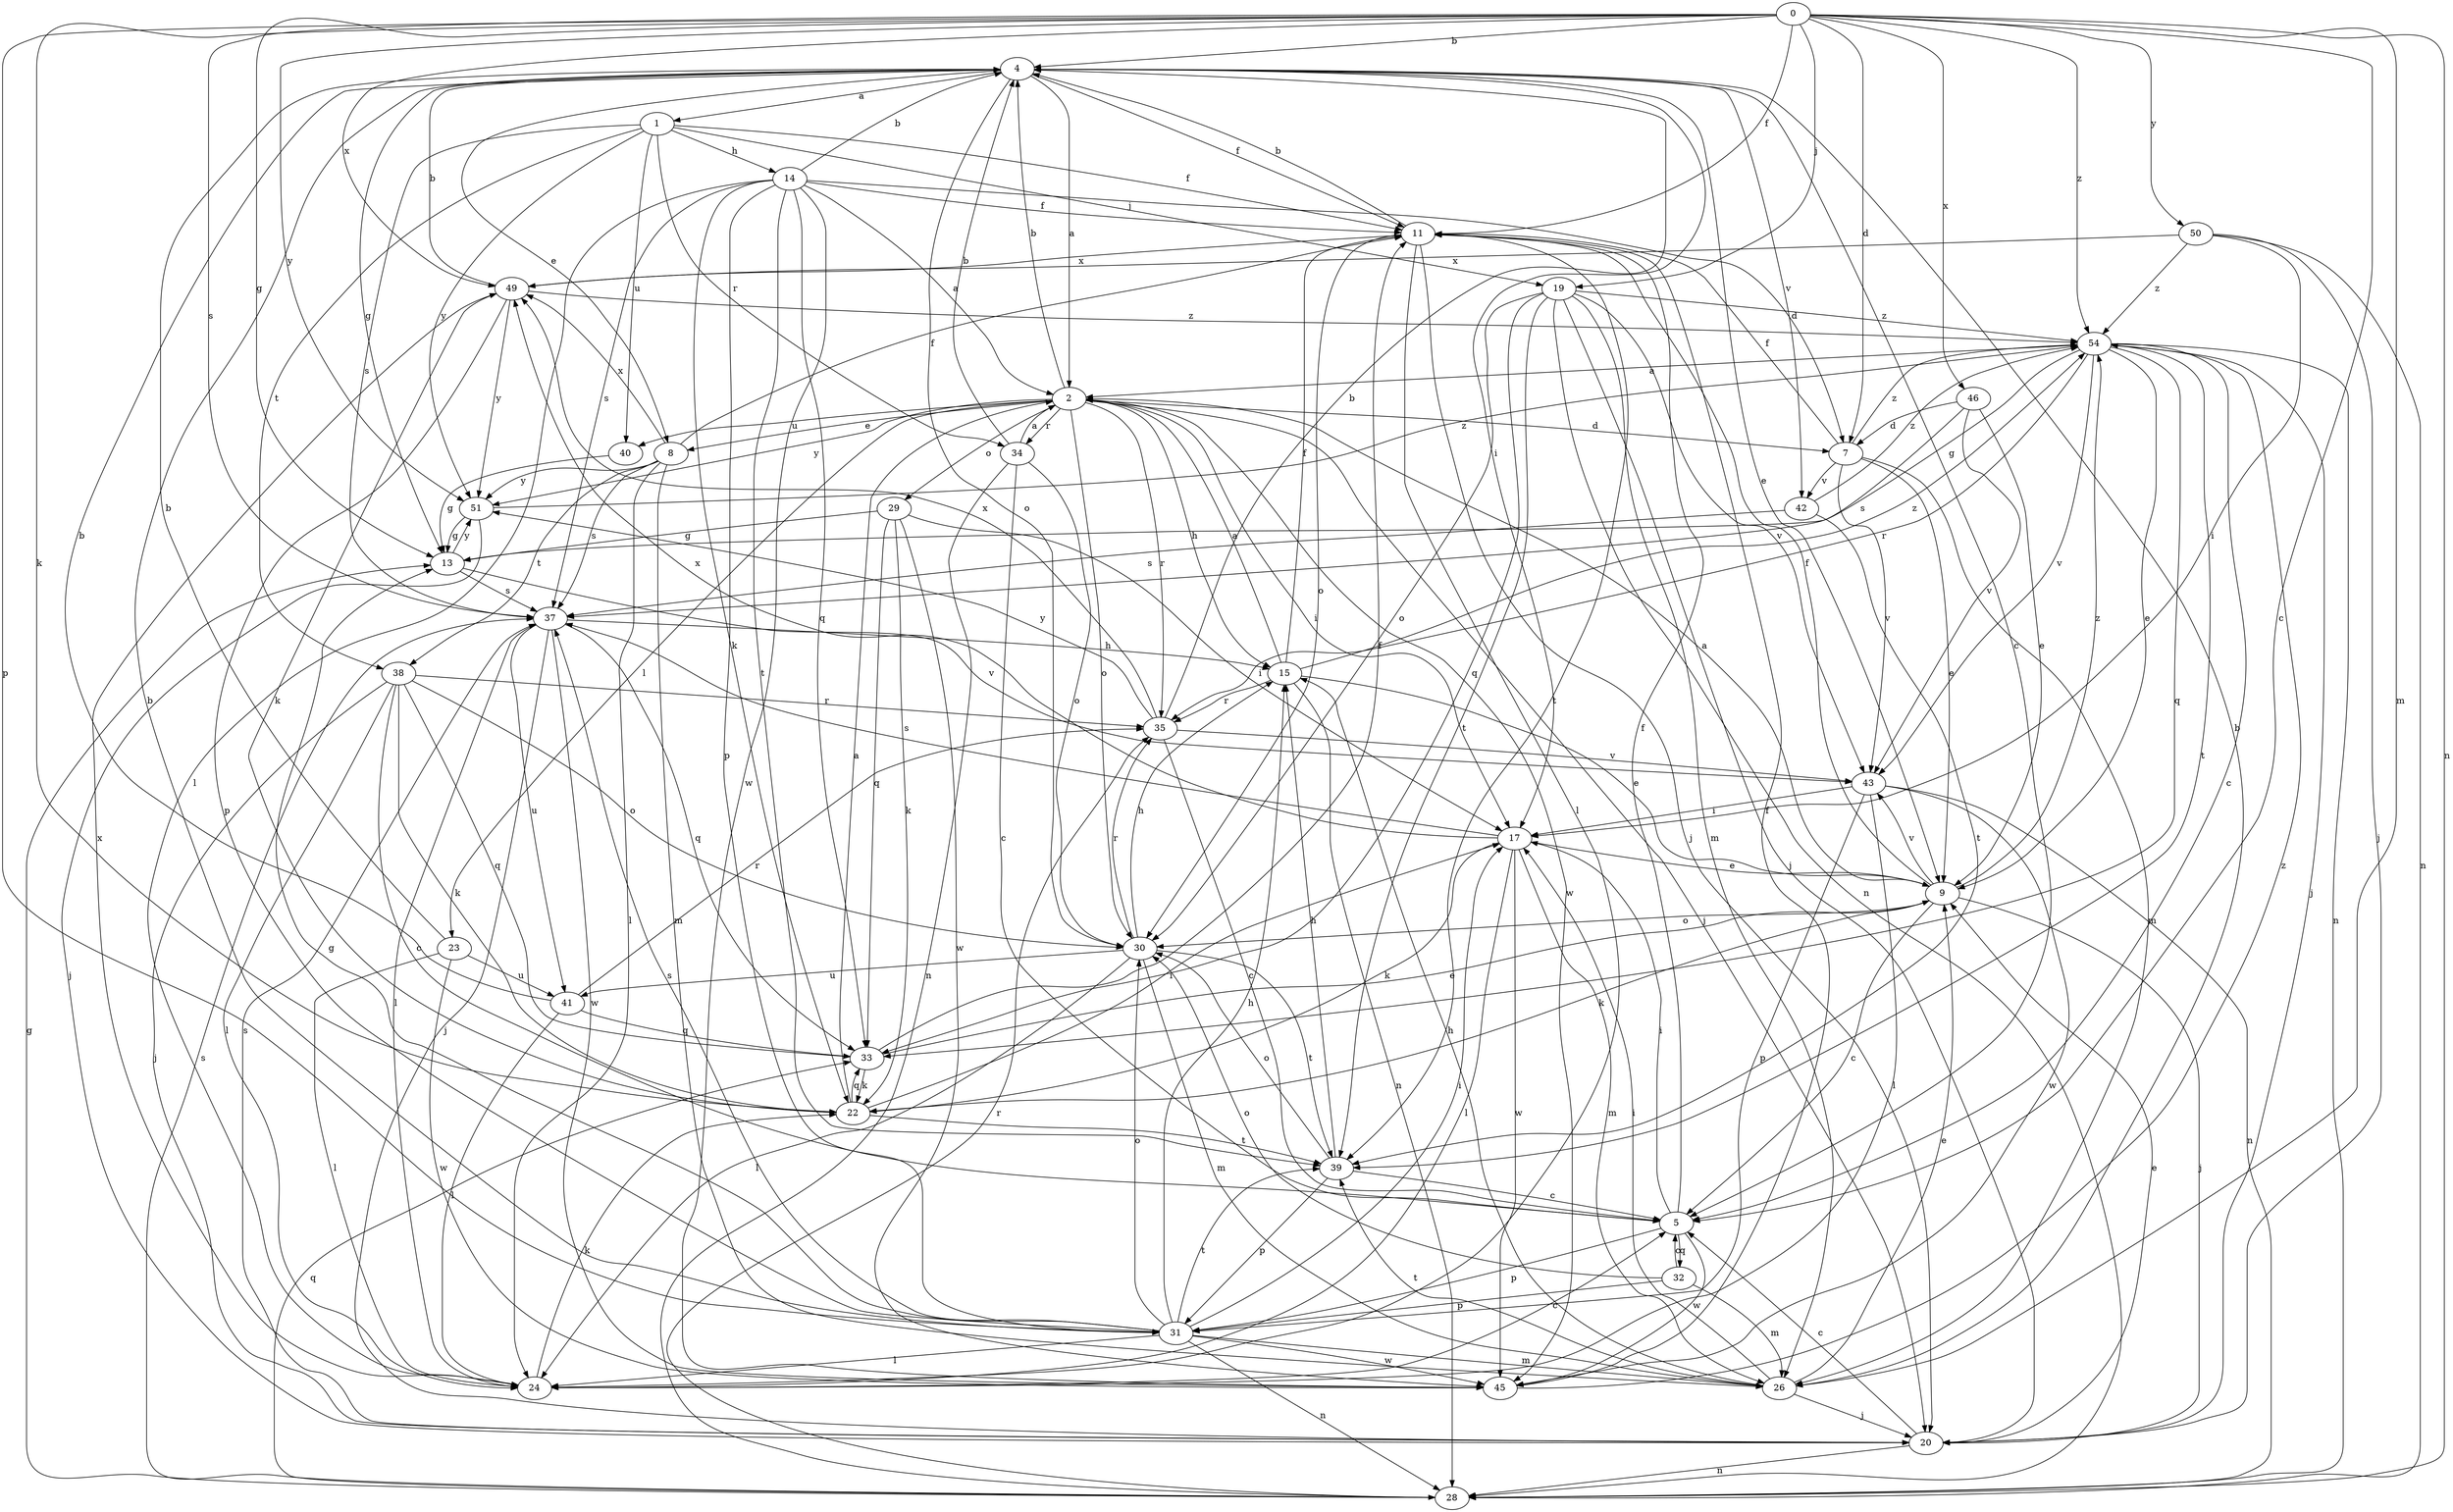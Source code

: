 strict digraph  {
0;
1;
2;
4;
5;
7;
8;
9;
11;
13;
14;
15;
17;
19;
20;
22;
23;
24;
26;
28;
29;
30;
31;
32;
33;
34;
35;
37;
38;
39;
40;
41;
42;
43;
45;
46;
49;
50;
51;
54;
0 -> 4  [label=b];
0 -> 5  [label=c];
0 -> 7  [label=d];
0 -> 11  [label=f];
0 -> 13  [label=g];
0 -> 19  [label=j];
0 -> 22  [label=k];
0 -> 26  [label=m];
0 -> 28  [label=n];
0 -> 31  [label=p];
0 -> 37  [label=s];
0 -> 46  [label=x];
0 -> 49  [label=x];
0 -> 50  [label=y];
0 -> 51  [label=y];
0 -> 54  [label=z];
1 -> 11  [label=f];
1 -> 14  [label=h];
1 -> 19  [label=j];
1 -> 34  [label=r];
1 -> 37  [label=s];
1 -> 38  [label=t];
1 -> 40  [label=u];
1 -> 51  [label=y];
2 -> 4  [label=b];
2 -> 7  [label=d];
2 -> 8  [label=e];
2 -> 15  [label=h];
2 -> 17  [label=i];
2 -> 20  [label=j];
2 -> 23  [label=l];
2 -> 29  [label=o];
2 -> 30  [label=o];
2 -> 34  [label=r];
2 -> 35  [label=r];
2 -> 40  [label=u];
2 -> 45  [label=w];
2 -> 51  [label=y];
4 -> 1  [label=a];
4 -> 2  [label=a];
4 -> 5  [label=c];
4 -> 8  [label=e];
4 -> 9  [label=e];
4 -> 11  [label=f];
4 -> 13  [label=g];
4 -> 17  [label=i];
4 -> 30  [label=o];
4 -> 42  [label=v];
5 -> 11  [label=f];
5 -> 17  [label=i];
5 -> 31  [label=p];
5 -> 32  [label=q];
5 -> 45  [label=w];
7 -> 9  [label=e];
7 -> 11  [label=f];
7 -> 26  [label=m];
7 -> 42  [label=v];
7 -> 43  [label=v];
7 -> 54  [label=z];
8 -> 11  [label=f];
8 -> 24  [label=l];
8 -> 26  [label=m];
8 -> 37  [label=s];
8 -> 38  [label=t];
8 -> 49  [label=x];
8 -> 51  [label=y];
9 -> 2  [label=a];
9 -> 5  [label=c];
9 -> 11  [label=f];
9 -> 20  [label=j];
9 -> 22  [label=k];
9 -> 30  [label=o];
9 -> 43  [label=v];
9 -> 54  [label=z];
11 -> 4  [label=b];
11 -> 20  [label=j];
11 -> 24  [label=l];
11 -> 30  [label=o];
11 -> 39  [label=t];
11 -> 49  [label=x];
13 -> 37  [label=s];
13 -> 43  [label=v];
13 -> 51  [label=y];
14 -> 2  [label=a];
14 -> 4  [label=b];
14 -> 7  [label=d];
14 -> 11  [label=f];
14 -> 22  [label=k];
14 -> 24  [label=l];
14 -> 31  [label=p];
14 -> 33  [label=q];
14 -> 37  [label=s];
14 -> 39  [label=t];
14 -> 45  [label=w];
15 -> 2  [label=a];
15 -> 9  [label=e];
15 -> 11  [label=f];
15 -> 28  [label=n];
15 -> 35  [label=r];
15 -> 54  [label=z];
17 -> 9  [label=e];
17 -> 22  [label=k];
17 -> 24  [label=l];
17 -> 26  [label=m];
17 -> 37  [label=s];
17 -> 45  [label=w];
17 -> 49  [label=x];
19 -> 20  [label=j];
19 -> 26  [label=m];
19 -> 28  [label=n];
19 -> 30  [label=o];
19 -> 33  [label=q];
19 -> 39  [label=t];
19 -> 43  [label=v];
19 -> 54  [label=z];
20 -> 5  [label=c];
20 -> 9  [label=e];
20 -> 28  [label=n];
20 -> 37  [label=s];
22 -> 2  [label=a];
22 -> 17  [label=i];
22 -> 33  [label=q];
22 -> 39  [label=t];
23 -> 4  [label=b];
23 -> 24  [label=l];
23 -> 41  [label=u];
23 -> 45  [label=w];
24 -> 5  [label=c];
24 -> 22  [label=k];
24 -> 49  [label=x];
26 -> 4  [label=b];
26 -> 9  [label=e];
26 -> 15  [label=h];
26 -> 17  [label=i];
26 -> 20  [label=j];
26 -> 39  [label=t];
28 -> 13  [label=g];
28 -> 33  [label=q];
28 -> 35  [label=r];
28 -> 37  [label=s];
29 -> 13  [label=g];
29 -> 17  [label=i];
29 -> 22  [label=k];
29 -> 33  [label=q];
29 -> 45  [label=w];
30 -> 15  [label=h];
30 -> 24  [label=l];
30 -> 26  [label=m];
30 -> 35  [label=r];
30 -> 39  [label=t];
30 -> 41  [label=u];
31 -> 4  [label=b];
31 -> 13  [label=g];
31 -> 15  [label=h];
31 -> 17  [label=i];
31 -> 24  [label=l];
31 -> 26  [label=m];
31 -> 28  [label=n];
31 -> 30  [label=o];
31 -> 37  [label=s];
31 -> 39  [label=t];
31 -> 45  [label=w];
32 -> 5  [label=c];
32 -> 26  [label=m];
32 -> 30  [label=o];
32 -> 31  [label=p];
33 -> 9  [label=e];
33 -> 11  [label=f];
33 -> 22  [label=k];
34 -> 2  [label=a];
34 -> 4  [label=b];
34 -> 5  [label=c];
34 -> 28  [label=n];
34 -> 30  [label=o];
35 -> 4  [label=b];
35 -> 5  [label=c];
35 -> 43  [label=v];
35 -> 49  [label=x];
35 -> 51  [label=y];
37 -> 15  [label=h];
37 -> 20  [label=j];
37 -> 24  [label=l];
37 -> 33  [label=q];
37 -> 41  [label=u];
37 -> 45  [label=w];
38 -> 5  [label=c];
38 -> 20  [label=j];
38 -> 22  [label=k];
38 -> 24  [label=l];
38 -> 30  [label=o];
38 -> 33  [label=q];
38 -> 35  [label=r];
39 -> 5  [label=c];
39 -> 15  [label=h];
39 -> 30  [label=o];
39 -> 31  [label=p];
40 -> 13  [label=g];
41 -> 4  [label=b];
41 -> 24  [label=l];
41 -> 33  [label=q];
41 -> 35  [label=r];
42 -> 37  [label=s];
42 -> 39  [label=t];
42 -> 54  [label=z];
43 -> 17  [label=i];
43 -> 24  [label=l];
43 -> 28  [label=n];
43 -> 31  [label=p];
43 -> 45  [label=w];
45 -> 11  [label=f];
45 -> 54  [label=z];
46 -> 7  [label=d];
46 -> 9  [label=e];
46 -> 37  [label=s];
46 -> 43  [label=v];
49 -> 4  [label=b];
49 -> 22  [label=k];
49 -> 31  [label=p];
49 -> 51  [label=y];
49 -> 54  [label=z];
50 -> 17  [label=i];
50 -> 20  [label=j];
50 -> 28  [label=n];
50 -> 49  [label=x];
50 -> 54  [label=z];
51 -> 13  [label=g];
51 -> 20  [label=j];
51 -> 54  [label=z];
54 -> 2  [label=a];
54 -> 5  [label=c];
54 -> 9  [label=e];
54 -> 13  [label=g];
54 -> 20  [label=j];
54 -> 28  [label=n];
54 -> 33  [label=q];
54 -> 35  [label=r];
54 -> 39  [label=t];
54 -> 43  [label=v];
}
